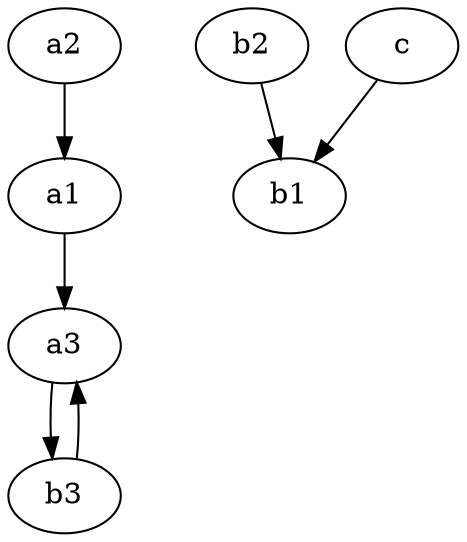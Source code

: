 digraph G {
        dir=forward;
       // edge [color=white];
       
       a2 -> a1;
       a1 -> a3;
       a3 -> b3;
       b3 -> a3;
       b2 -> b1;
       c -> b1;

}
